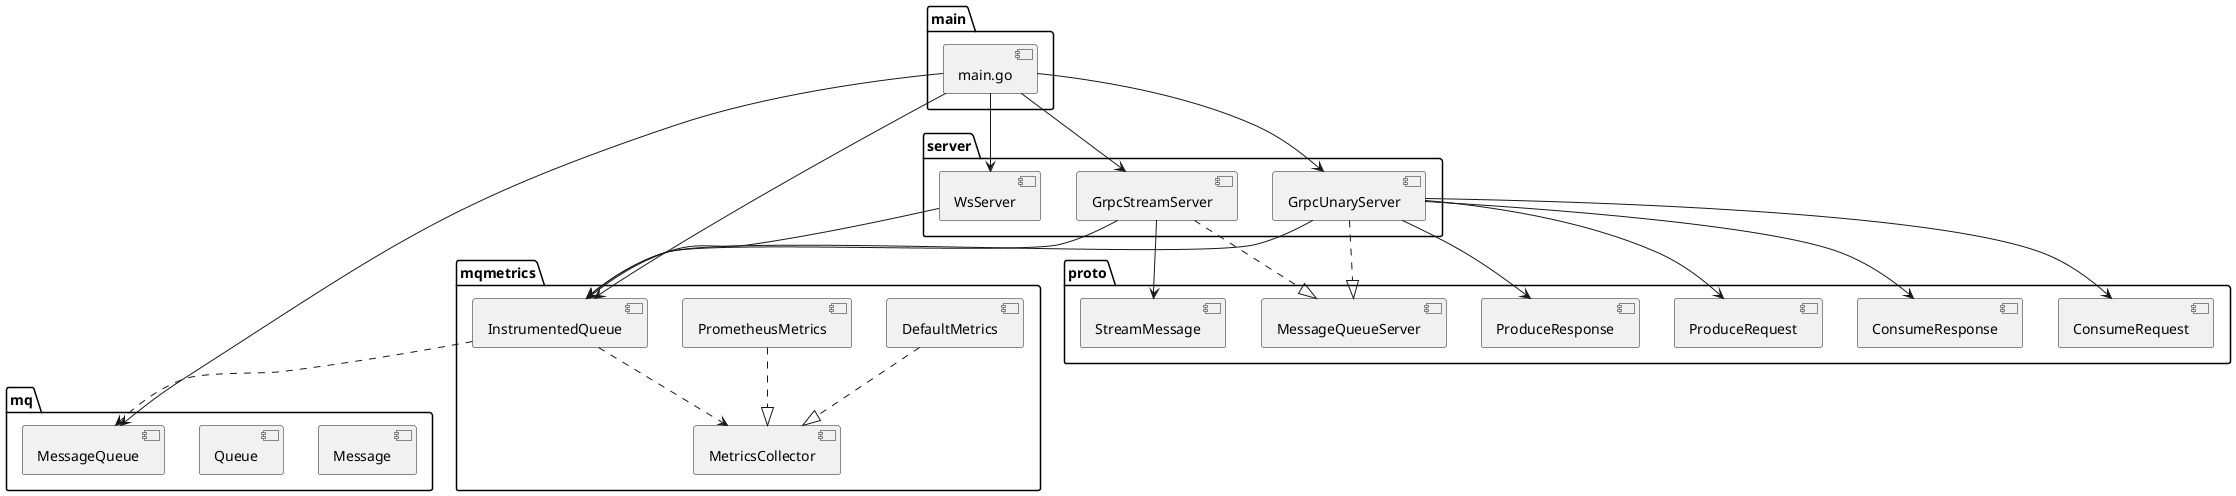 @startuml
' Quickpulse Component Diagram

package "main" {
  [main.go]
}

package "mq" {
  [Message]
  [Queue]
  [MessageQueue]
}

package "mqmetrics" {
  [InstrumentedQueue]
  [MetricsCollector]
  [DefaultMetrics]
  [PrometheusMetrics]
}

package "server" {
  [GrpcUnaryServer]
  [GrpcStreamServer]
  [WsServer]
}

package "proto" {
  [ProduceRequest]
  [ProduceResponse]
  [ConsumeRequest]
  [ConsumeResponse]
  [StreamMessage]
  [MessageQueueServer]
}

[main.go] --> [MessageQueue]
[main.go] --> [InstrumentedQueue]
[main.go] --> [GrpcUnaryServer]
[main.go] --> [GrpcStreamServer]
[main.go] --> [WsServer]

[GrpcUnaryServer] --> [InstrumentedQueue]
[GrpcStreamServer] --> [InstrumentedQueue]
[WsServer] --> [InstrumentedQueue]

[InstrumentedQueue] ..> [MessageQueue]
[InstrumentedQueue] ..> [MetricsCollector]
[DefaultMetrics] ..|> [MetricsCollector]
[PrometheusMetrics] ..|> [MetricsCollector]

[GrpcUnaryServer] ..|> [MessageQueueServer]
[GrpcStreamServer] ..|> [MessageQueueServer]

[GrpcUnaryServer] --> [ProduceRequest]
[GrpcUnaryServer] --> [ProduceResponse]
[GrpcUnaryServer] --> [ConsumeRequest]
[GrpcUnaryServer] --> [ConsumeResponse]
[GrpcStreamServer] --> [StreamMessage]

@enduml